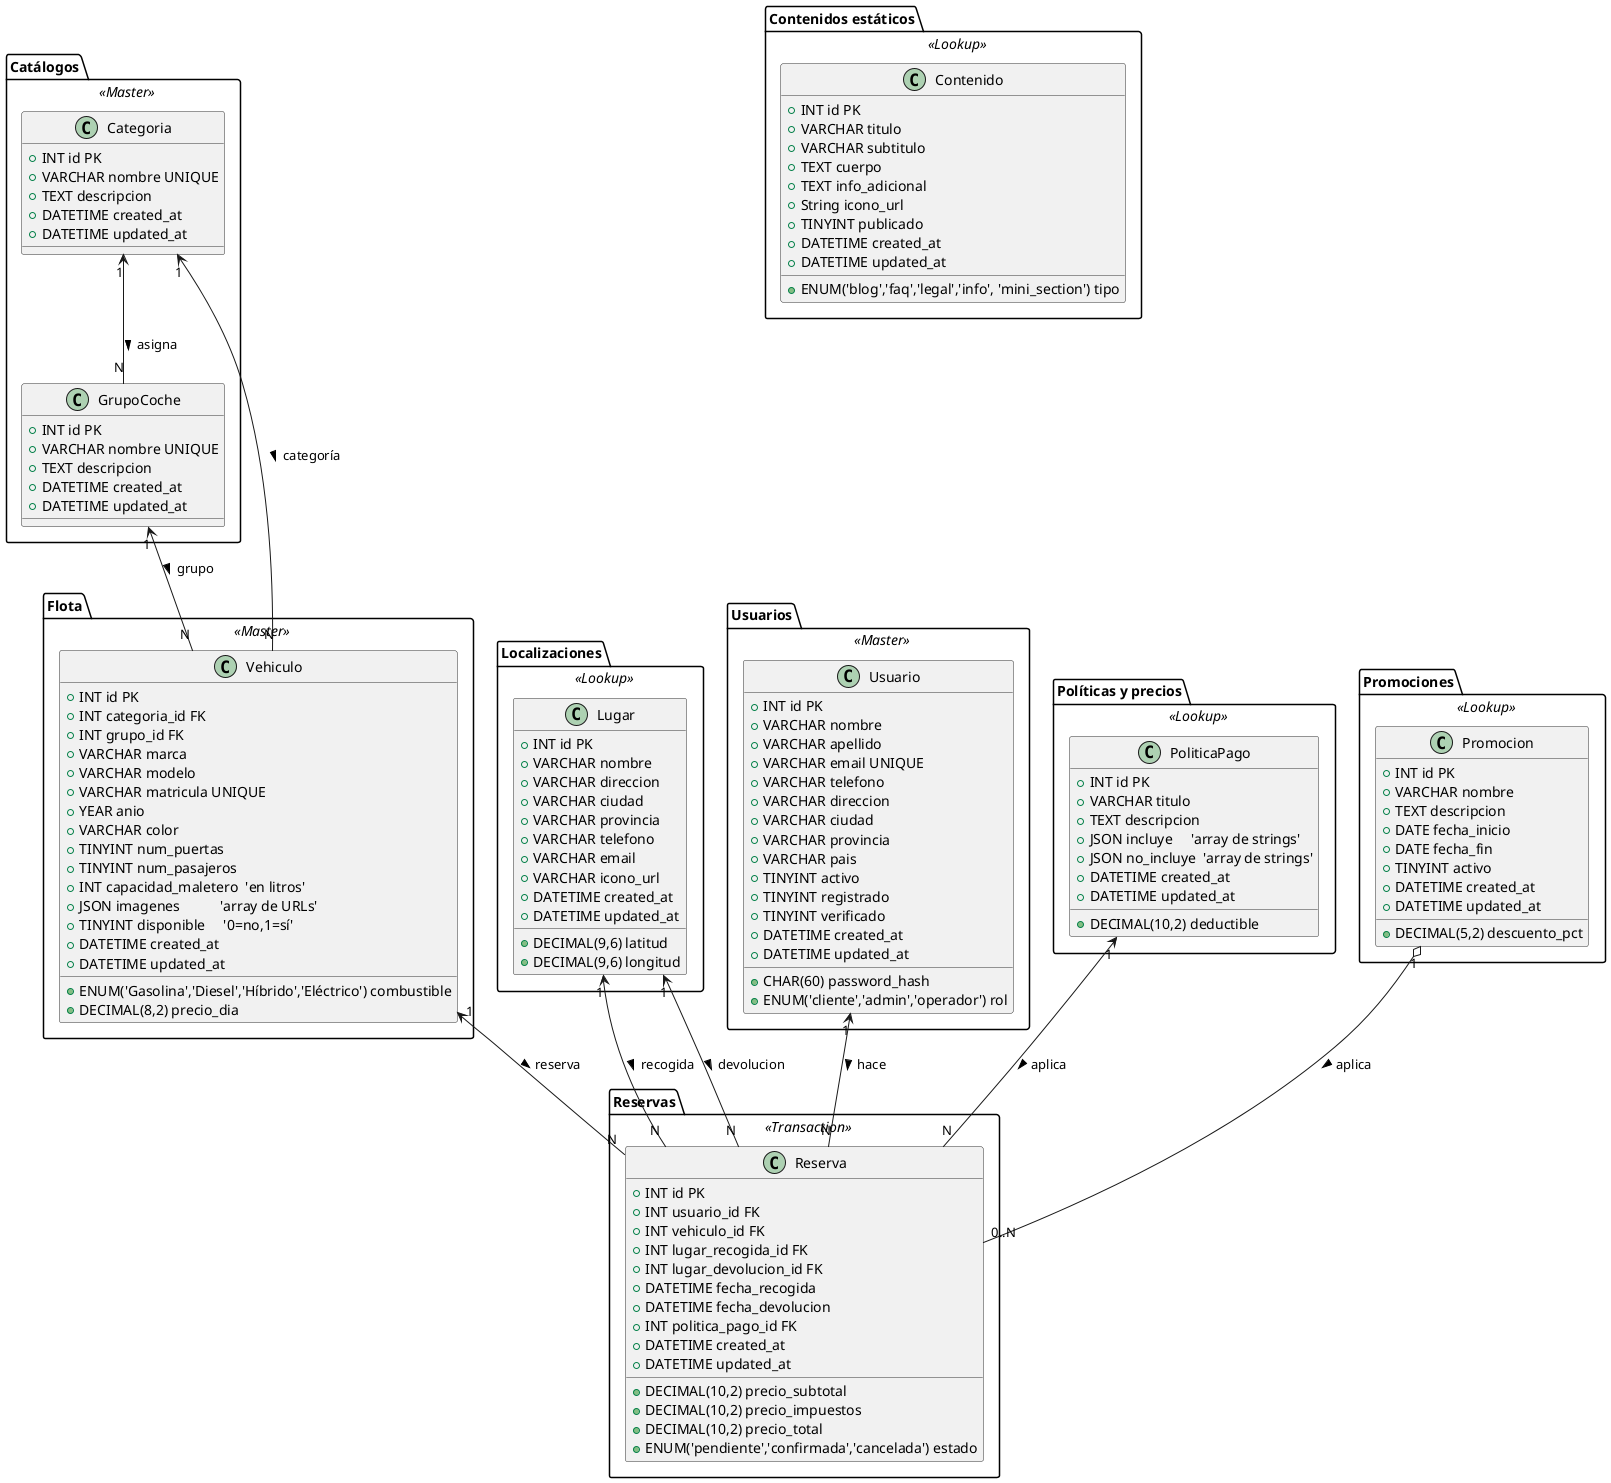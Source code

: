 @startuml esquemadbMOBILITY4YOU
' ================================
' Diagrama de clases / tablas MySQL
' ================================

' Opciones de PlantUML para bases de datos
skinparam class {
  BackgroundColor<<Master>> #DDFFDD
  BackgroundColor<<Lookup>> #FFEECC
  BackgroundColor<<Transaction>> #FFDDDD
  BorderColor #333
}

' ----------------
package "Catálogos" <<Master>> {
  ' Tabla de categorías de Vehiculos (Coches | Furgonetas | Otros vehiculos más adelante)'
  class Categoria {
    + INT id PK
    + VARCHAR nombre UNIQUE
    + TEXT descripcion
    + DATETIME created_at
    + DATETIME updated_at
  }

  ' Tabla de grupos de coches (Ej: SUV, Monovolumen, Compacto, etc --> En principio se aplicará a sólo coches, y se usarán segmentos [Segmento A, Segmento B, ...])'
  class GrupoCoche {
    + INT id PK
    + VARCHAR nombre UNIQUE
    + TEXT descripcion 
    + DATETIME created_at
    + DATETIME updated_at
  }

  Categoria "1" <-- "N" GrupoCoche : asigna >
}

package "Flota" <<Master>> {
  class Vehiculo {
    + INT id PK
    + INT categoria_id FK
    + INT grupo_id FK
    + ENUM('Gasolina','Diesel','Híbrido','Eléctrico') combustible
    + VARCHAR marca
    + VARCHAR modelo
    + VARCHAR matricula UNIQUE
    + YEAR anio
    + VARCHAR color
    + TINYINT num_puertas
    + TINYINT num_pasajeros
    + INT capacidad_maletero  'en litros'
    + DECIMAL(8,2) precio_dia
    + JSON imagenes           'array de URLs'
    + TINYINT disponible     '0=no,1=sí'
    + DATETIME created_at
    + DATETIME updated_at
  }
  Categoria "1" <-- "N" Vehiculo      : categoría >
  GrupoCoche "1" <-- "N" Vehiculo     : grupo >
}

package "Localizaciones" <<Lookup>> {
  class Lugar {
    + INT id PK
    + VARCHAR nombre
    + VARCHAR direccion
    + VARCHAR ciudad
    + VARCHAR provincia
    + DECIMAL(9,6) latitud
    + DECIMAL(9,6) longitud
    + VARCHAR telefono
    + VARCHAR email
    + VARCHAR icono_url
    + DATETIME created_at
    + DATETIME updated_at
  }
}

package "Usuarios" <<Master>> {
  class Usuario {
    + INT id PK
    + VARCHAR nombre
    + VARCHAR apellido
    + VARCHAR email UNIQUE
    + CHAR(60) password_hash
    + VARCHAR telefono
    + VARCHAR direccion
    + VARCHAR ciudad
    + VARCHAR provincia
    + VARCHAR pais
    + ENUM('cliente','admin','operador') rol
    + TINYINT activo
    + TINYINT registrado
    + TINYINT verificado
    + DATETIME created_at
    + DATETIME updated_at
  }
}

package "Políticas y precios" <<Lookup>> {
  class PoliticaPago {
    + INT id PK
    + VARCHAR titulo
    + DECIMAL(10,2) deductible
    + TEXT descripcion
    + JSON incluye     'array de strings'
    + JSON no_incluye  'array de strings'
    + DATETIME created_at
    + DATETIME updated_at
  }
}

package "Reservas" <<Transaction>> {
  class Reserva {
    + INT id PK
    + INT usuario_id FK
    + INT vehiculo_id FK
    + INT lugar_recogida_id FK
    + INT lugar_devolucion_id FK
    + DATETIME fecha_recogida
    + DATETIME fecha_devolucion
    + INT politica_pago_id FK
    + DECIMAL(10,2) precio_subtotal
    + DECIMAL(10,2) precio_impuestos
    + DECIMAL(10,2) precio_total
    + ENUM('pendiente','confirmada','cancelada') estado
    + DATETIME created_at
    + DATETIME updated_at
  }

  Usuario "1" <-- "N" Reserva          : hace >
  Vehiculo   "1" <-- "N" Reserva          : reserva >
  Lugar   "1" <-- "N" Reserva : recogida >
  Lugar   "1" <-- "N" Reserva : devolucion >
  PoliticaPago "1" <-- "N" Reserva    : aplica >
}

' Inicialmente no se aplicarán promociones a las reservas, pero se implemtará más adelante'
package "Promociones" <<Lookup>> {
  class Promocion {
    + INT id PK
    + VARCHAR nombre
    + TEXT descripcion
    + DECIMAL(5,2) descuento_pct
    + DATE fecha_inicio
    + DATE fecha_fin
    + TINYINT activo
    + DATETIME created_at
    + DATETIME updated_at
  }
  ' Reserva puede tener promoción (opcional)
  Promocion "1" o-- "0..N" Reserva : aplica >
}

package "Contenidos estáticos" <<Lookup>> {
  class Contenido {
    + INT id PK
    + ENUM('blog','faq','legal','info', 'mini_section') tipo
    + VARCHAR titulo
    + VARCHAR subtitulo
    + TEXT cuerpo
    + TEXT info_adicional
    + String icono_url
    + TINYINT publicado
    + DATETIME created_at
    + DATETIME updated_at
  }
}

@enduml
